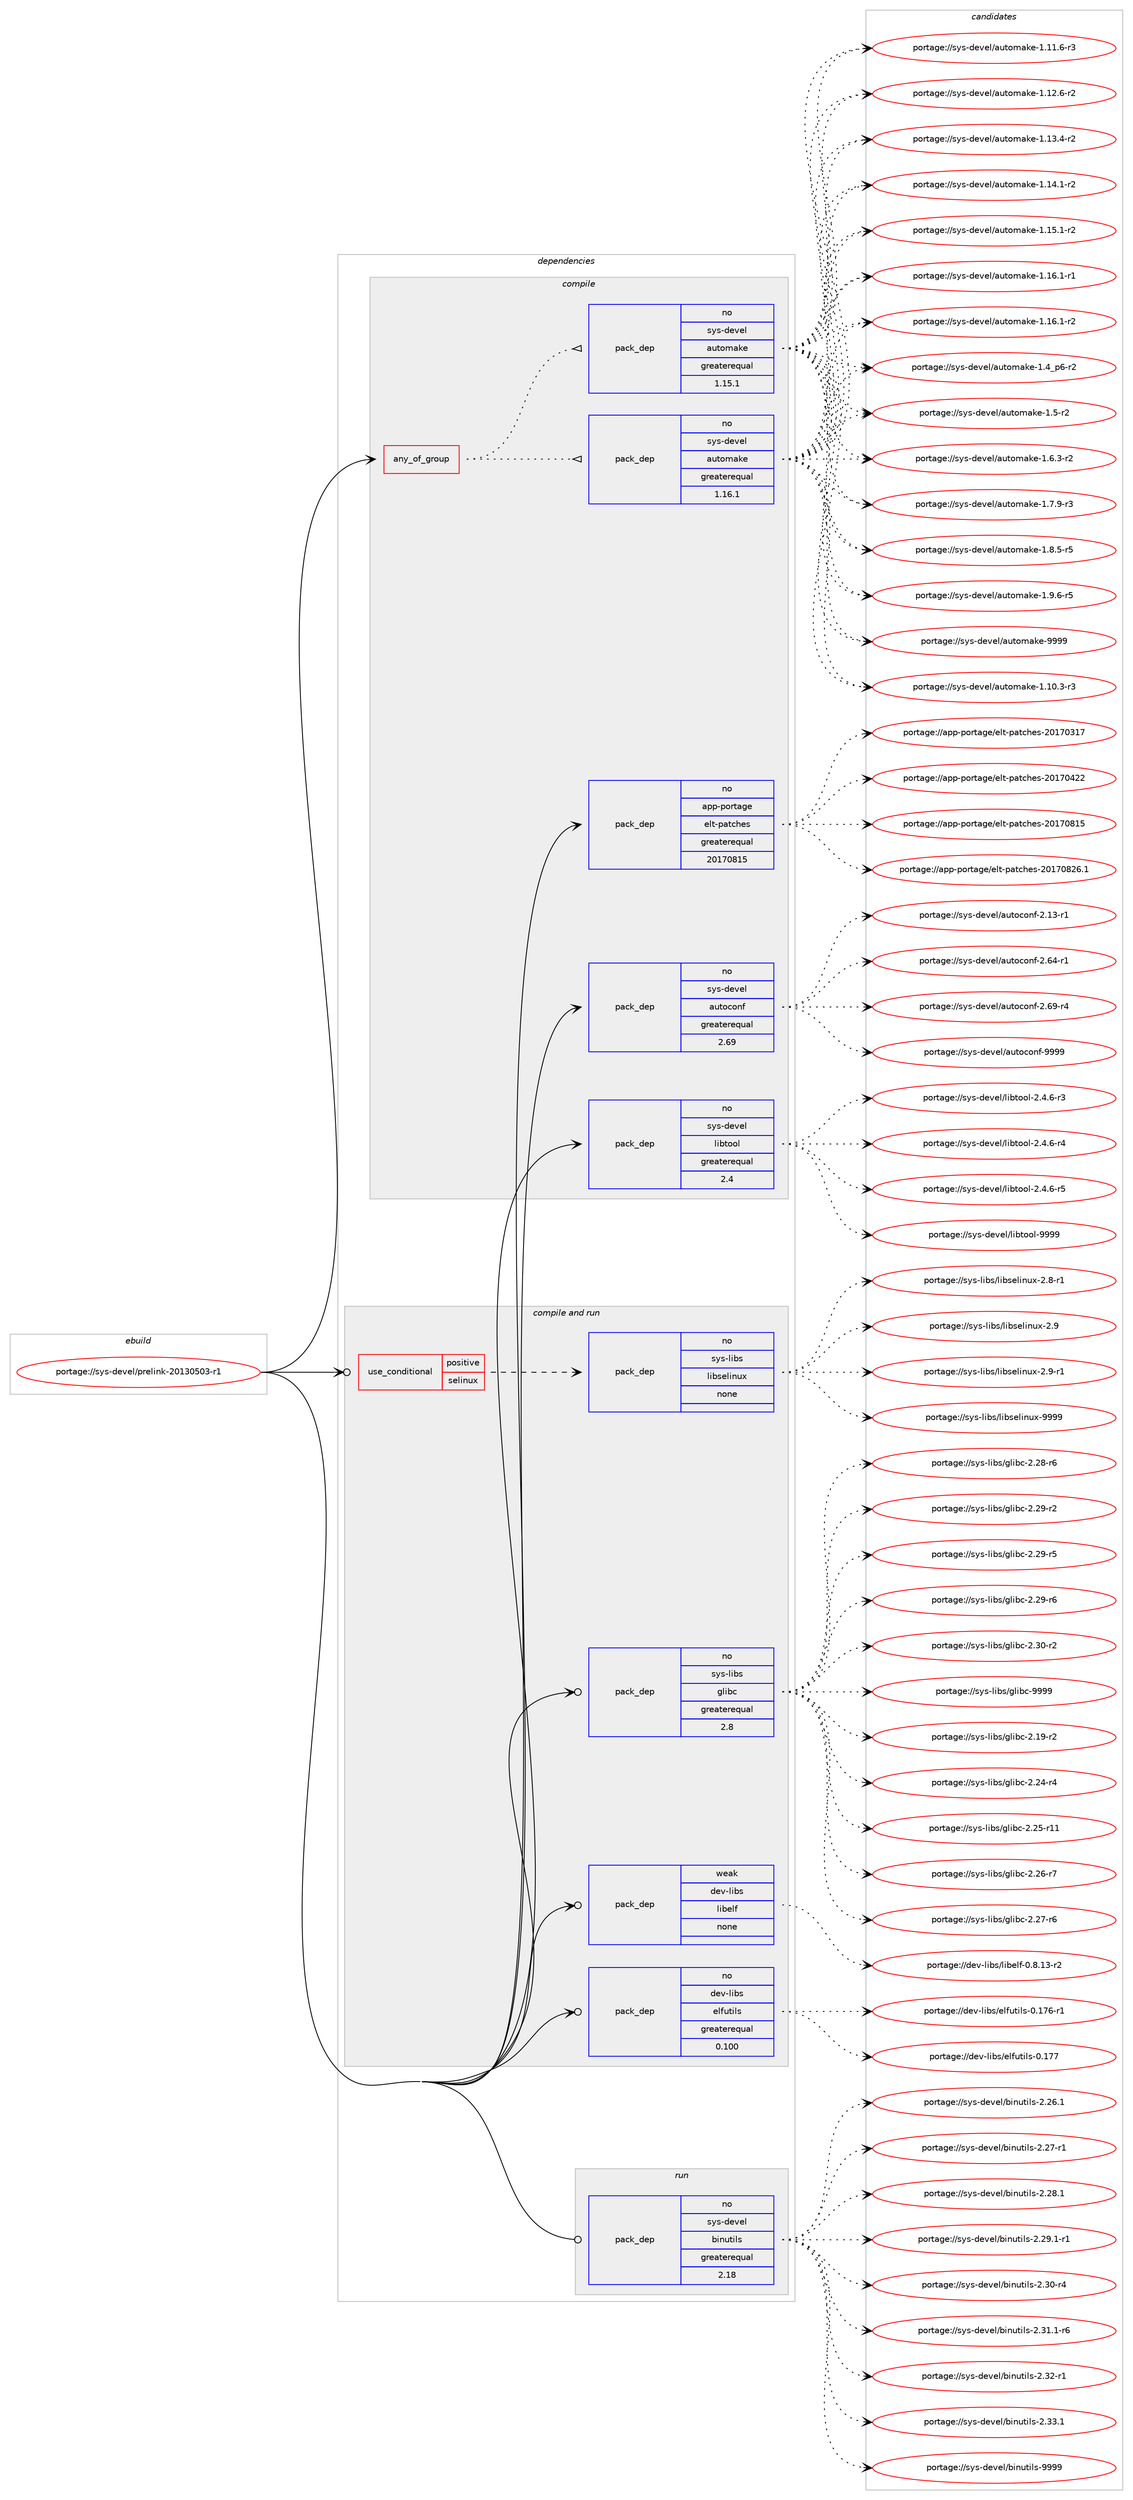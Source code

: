 digraph prolog {

# *************
# Graph options
# *************

newrank=true;
concentrate=true;
compound=true;
graph [rankdir=LR,fontname=Helvetica,fontsize=10,ranksep=1.5];#, ranksep=2.5, nodesep=0.2];
edge  [arrowhead=vee];
node  [fontname=Helvetica,fontsize=10];

# **********
# The ebuild
# **********

subgraph cluster_leftcol {
color=gray;
rank=same;
label=<<i>ebuild</i>>;
id [label="portage://sys-devel/prelink-20130503-r1", color=red, width=4, href="../sys-devel/prelink-20130503-r1.svg"];
}

# ****************
# The dependencies
# ****************

subgraph cluster_midcol {
color=gray;
label=<<i>dependencies</i>>;
subgraph cluster_compile {
fillcolor="#eeeeee";
style=filled;
label=<<i>compile</i>>;
subgraph any6852 {
dependency424124 [label=<<TABLE BORDER="0" CELLBORDER="1" CELLSPACING="0" CELLPADDING="4"><TR><TD CELLPADDING="10">any_of_group</TD></TR></TABLE>>, shape=none, color=red];subgraph pack314364 {
dependency424125 [label=<<TABLE BORDER="0" CELLBORDER="1" CELLSPACING="0" CELLPADDING="4" WIDTH="220"><TR><TD ROWSPAN="6" CELLPADDING="30">pack_dep</TD></TR><TR><TD WIDTH="110">no</TD></TR><TR><TD>sys-devel</TD></TR><TR><TD>automake</TD></TR><TR><TD>greaterequal</TD></TR><TR><TD>1.16.1</TD></TR></TABLE>>, shape=none, color=blue];
}
dependency424124:e -> dependency424125:w [weight=20,style="dotted",arrowhead="oinv"];
subgraph pack314365 {
dependency424126 [label=<<TABLE BORDER="0" CELLBORDER="1" CELLSPACING="0" CELLPADDING="4" WIDTH="220"><TR><TD ROWSPAN="6" CELLPADDING="30">pack_dep</TD></TR><TR><TD WIDTH="110">no</TD></TR><TR><TD>sys-devel</TD></TR><TR><TD>automake</TD></TR><TR><TD>greaterequal</TD></TR><TR><TD>1.15.1</TD></TR></TABLE>>, shape=none, color=blue];
}
dependency424124:e -> dependency424126:w [weight=20,style="dotted",arrowhead="oinv"];
}
id:e -> dependency424124:w [weight=20,style="solid",arrowhead="vee"];
subgraph pack314366 {
dependency424127 [label=<<TABLE BORDER="0" CELLBORDER="1" CELLSPACING="0" CELLPADDING="4" WIDTH="220"><TR><TD ROWSPAN="6" CELLPADDING="30">pack_dep</TD></TR><TR><TD WIDTH="110">no</TD></TR><TR><TD>app-portage</TD></TR><TR><TD>elt-patches</TD></TR><TR><TD>greaterequal</TD></TR><TR><TD>20170815</TD></TR></TABLE>>, shape=none, color=blue];
}
id:e -> dependency424127:w [weight=20,style="solid",arrowhead="vee"];
subgraph pack314367 {
dependency424128 [label=<<TABLE BORDER="0" CELLBORDER="1" CELLSPACING="0" CELLPADDING="4" WIDTH="220"><TR><TD ROWSPAN="6" CELLPADDING="30">pack_dep</TD></TR><TR><TD WIDTH="110">no</TD></TR><TR><TD>sys-devel</TD></TR><TR><TD>autoconf</TD></TR><TR><TD>greaterequal</TD></TR><TR><TD>2.69</TD></TR></TABLE>>, shape=none, color=blue];
}
id:e -> dependency424128:w [weight=20,style="solid",arrowhead="vee"];
subgraph pack314368 {
dependency424129 [label=<<TABLE BORDER="0" CELLBORDER="1" CELLSPACING="0" CELLPADDING="4" WIDTH="220"><TR><TD ROWSPAN="6" CELLPADDING="30">pack_dep</TD></TR><TR><TD WIDTH="110">no</TD></TR><TR><TD>sys-devel</TD></TR><TR><TD>libtool</TD></TR><TR><TD>greaterequal</TD></TR><TR><TD>2.4</TD></TR></TABLE>>, shape=none, color=blue];
}
id:e -> dependency424129:w [weight=20,style="solid",arrowhead="vee"];
}
subgraph cluster_compileandrun {
fillcolor="#eeeeee";
style=filled;
label=<<i>compile and run</i>>;
subgraph cond102673 {
dependency424130 [label=<<TABLE BORDER="0" CELLBORDER="1" CELLSPACING="0" CELLPADDING="4"><TR><TD ROWSPAN="3" CELLPADDING="10">use_conditional</TD></TR><TR><TD>positive</TD></TR><TR><TD>selinux</TD></TR></TABLE>>, shape=none, color=red];
subgraph pack314369 {
dependency424131 [label=<<TABLE BORDER="0" CELLBORDER="1" CELLSPACING="0" CELLPADDING="4" WIDTH="220"><TR><TD ROWSPAN="6" CELLPADDING="30">pack_dep</TD></TR><TR><TD WIDTH="110">no</TD></TR><TR><TD>sys-libs</TD></TR><TR><TD>libselinux</TD></TR><TR><TD>none</TD></TR><TR><TD></TD></TR></TABLE>>, shape=none, color=blue];
}
dependency424130:e -> dependency424131:w [weight=20,style="dashed",arrowhead="vee"];
}
id:e -> dependency424130:w [weight=20,style="solid",arrowhead="odotvee"];
subgraph pack314370 {
dependency424132 [label=<<TABLE BORDER="0" CELLBORDER="1" CELLSPACING="0" CELLPADDING="4" WIDTH="220"><TR><TD ROWSPAN="6" CELLPADDING="30">pack_dep</TD></TR><TR><TD WIDTH="110">no</TD></TR><TR><TD>dev-libs</TD></TR><TR><TD>elfutils</TD></TR><TR><TD>greaterequal</TD></TR><TR><TD>0.100</TD></TR></TABLE>>, shape=none, color=blue];
}
id:e -> dependency424132:w [weight=20,style="solid",arrowhead="odotvee"];
subgraph pack314371 {
dependency424133 [label=<<TABLE BORDER="0" CELLBORDER="1" CELLSPACING="0" CELLPADDING="4" WIDTH="220"><TR><TD ROWSPAN="6" CELLPADDING="30">pack_dep</TD></TR><TR><TD WIDTH="110">no</TD></TR><TR><TD>sys-libs</TD></TR><TR><TD>glibc</TD></TR><TR><TD>greaterequal</TD></TR><TR><TD>2.8</TD></TR></TABLE>>, shape=none, color=blue];
}
id:e -> dependency424133:w [weight=20,style="solid",arrowhead="odotvee"];
subgraph pack314372 {
dependency424134 [label=<<TABLE BORDER="0" CELLBORDER="1" CELLSPACING="0" CELLPADDING="4" WIDTH="220"><TR><TD ROWSPAN="6" CELLPADDING="30">pack_dep</TD></TR><TR><TD WIDTH="110">weak</TD></TR><TR><TD>dev-libs</TD></TR><TR><TD>libelf</TD></TR><TR><TD>none</TD></TR><TR><TD></TD></TR></TABLE>>, shape=none, color=blue];
}
id:e -> dependency424134:w [weight=20,style="solid",arrowhead="odotvee"];
}
subgraph cluster_run {
fillcolor="#eeeeee";
style=filled;
label=<<i>run</i>>;
subgraph pack314373 {
dependency424135 [label=<<TABLE BORDER="0" CELLBORDER="1" CELLSPACING="0" CELLPADDING="4" WIDTH="220"><TR><TD ROWSPAN="6" CELLPADDING="30">pack_dep</TD></TR><TR><TD WIDTH="110">no</TD></TR><TR><TD>sys-devel</TD></TR><TR><TD>binutils</TD></TR><TR><TD>greaterequal</TD></TR><TR><TD>2.18</TD></TR></TABLE>>, shape=none, color=blue];
}
id:e -> dependency424135:w [weight=20,style="solid",arrowhead="odot"];
}
}

# **************
# The candidates
# **************

subgraph cluster_choices {
rank=same;
color=gray;
label=<<i>candidates</i>>;

subgraph choice314364 {
color=black;
nodesep=1;
choiceportage11512111545100101118101108479711711611110997107101454946494846514511451 [label="portage://sys-devel/automake-1.10.3-r3", color=red, width=4,href="../sys-devel/automake-1.10.3-r3.svg"];
choiceportage11512111545100101118101108479711711611110997107101454946494946544511451 [label="portage://sys-devel/automake-1.11.6-r3", color=red, width=4,href="../sys-devel/automake-1.11.6-r3.svg"];
choiceportage11512111545100101118101108479711711611110997107101454946495046544511450 [label="portage://sys-devel/automake-1.12.6-r2", color=red, width=4,href="../sys-devel/automake-1.12.6-r2.svg"];
choiceportage11512111545100101118101108479711711611110997107101454946495146524511450 [label="portage://sys-devel/automake-1.13.4-r2", color=red, width=4,href="../sys-devel/automake-1.13.4-r2.svg"];
choiceportage11512111545100101118101108479711711611110997107101454946495246494511450 [label="portage://sys-devel/automake-1.14.1-r2", color=red, width=4,href="../sys-devel/automake-1.14.1-r2.svg"];
choiceportage11512111545100101118101108479711711611110997107101454946495346494511450 [label="portage://sys-devel/automake-1.15.1-r2", color=red, width=4,href="../sys-devel/automake-1.15.1-r2.svg"];
choiceportage11512111545100101118101108479711711611110997107101454946495446494511449 [label="portage://sys-devel/automake-1.16.1-r1", color=red, width=4,href="../sys-devel/automake-1.16.1-r1.svg"];
choiceportage11512111545100101118101108479711711611110997107101454946495446494511450 [label="portage://sys-devel/automake-1.16.1-r2", color=red, width=4,href="../sys-devel/automake-1.16.1-r2.svg"];
choiceportage115121115451001011181011084797117116111109971071014549465295112544511450 [label="portage://sys-devel/automake-1.4_p6-r2", color=red, width=4,href="../sys-devel/automake-1.4_p6-r2.svg"];
choiceportage11512111545100101118101108479711711611110997107101454946534511450 [label="portage://sys-devel/automake-1.5-r2", color=red, width=4,href="../sys-devel/automake-1.5-r2.svg"];
choiceportage115121115451001011181011084797117116111109971071014549465446514511450 [label="portage://sys-devel/automake-1.6.3-r2", color=red, width=4,href="../sys-devel/automake-1.6.3-r2.svg"];
choiceportage115121115451001011181011084797117116111109971071014549465546574511451 [label="portage://sys-devel/automake-1.7.9-r3", color=red, width=4,href="../sys-devel/automake-1.7.9-r3.svg"];
choiceportage115121115451001011181011084797117116111109971071014549465646534511453 [label="portage://sys-devel/automake-1.8.5-r5", color=red, width=4,href="../sys-devel/automake-1.8.5-r5.svg"];
choiceportage115121115451001011181011084797117116111109971071014549465746544511453 [label="portage://sys-devel/automake-1.9.6-r5", color=red, width=4,href="../sys-devel/automake-1.9.6-r5.svg"];
choiceportage115121115451001011181011084797117116111109971071014557575757 [label="portage://sys-devel/automake-9999", color=red, width=4,href="../sys-devel/automake-9999.svg"];
dependency424125:e -> choiceportage11512111545100101118101108479711711611110997107101454946494846514511451:w [style=dotted,weight="100"];
dependency424125:e -> choiceportage11512111545100101118101108479711711611110997107101454946494946544511451:w [style=dotted,weight="100"];
dependency424125:e -> choiceportage11512111545100101118101108479711711611110997107101454946495046544511450:w [style=dotted,weight="100"];
dependency424125:e -> choiceportage11512111545100101118101108479711711611110997107101454946495146524511450:w [style=dotted,weight="100"];
dependency424125:e -> choiceportage11512111545100101118101108479711711611110997107101454946495246494511450:w [style=dotted,weight="100"];
dependency424125:e -> choiceportage11512111545100101118101108479711711611110997107101454946495346494511450:w [style=dotted,weight="100"];
dependency424125:e -> choiceportage11512111545100101118101108479711711611110997107101454946495446494511449:w [style=dotted,weight="100"];
dependency424125:e -> choiceportage11512111545100101118101108479711711611110997107101454946495446494511450:w [style=dotted,weight="100"];
dependency424125:e -> choiceportage115121115451001011181011084797117116111109971071014549465295112544511450:w [style=dotted,weight="100"];
dependency424125:e -> choiceportage11512111545100101118101108479711711611110997107101454946534511450:w [style=dotted,weight="100"];
dependency424125:e -> choiceportage115121115451001011181011084797117116111109971071014549465446514511450:w [style=dotted,weight="100"];
dependency424125:e -> choiceportage115121115451001011181011084797117116111109971071014549465546574511451:w [style=dotted,weight="100"];
dependency424125:e -> choiceportage115121115451001011181011084797117116111109971071014549465646534511453:w [style=dotted,weight="100"];
dependency424125:e -> choiceportage115121115451001011181011084797117116111109971071014549465746544511453:w [style=dotted,weight="100"];
dependency424125:e -> choiceportage115121115451001011181011084797117116111109971071014557575757:w [style=dotted,weight="100"];
}
subgraph choice314365 {
color=black;
nodesep=1;
choiceportage11512111545100101118101108479711711611110997107101454946494846514511451 [label="portage://sys-devel/automake-1.10.3-r3", color=red, width=4,href="../sys-devel/automake-1.10.3-r3.svg"];
choiceportage11512111545100101118101108479711711611110997107101454946494946544511451 [label="portage://sys-devel/automake-1.11.6-r3", color=red, width=4,href="../sys-devel/automake-1.11.6-r3.svg"];
choiceportage11512111545100101118101108479711711611110997107101454946495046544511450 [label="portage://sys-devel/automake-1.12.6-r2", color=red, width=4,href="../sys-devel/automake-1.12.6-r2.svg"];
choiceportage11512111545100101118101108479711711611110997107101454946495146524511450 [label="portage://sys-devel/automake-1.13.4-r2", color=red, width=4,href="../sys-devel/automake-1.13.4-r2.svg"];
choiceportage11512111545100101118101108479711711611110997107101454946495246494511450 [label="portage://sys-devel/automake-1.14.1-r2", color=red, width=4,href="../sys-devel/automake-1.14.1-r2.svg"];
choiceportage11512111545100101118101108479711711611110997107101454946495346494511450 [label="portage://sys-devel/automake-1.15.1-r2", color=red, width=4,href="../sys-devel/automake-1.15.1-r2.svg"];
choiceportage11512111545100101118101108479711711611110997107101454946495446494511449 [label="portage://sys-devel/automake-1.16.1-r1", color=red, width=4,href="../sys-devel/automake-1.16.1-r1.svg"];
choiceportage11512111545100101118101108479711711611110997107101454946495446494511450 [label="portage://sys-devel/automake-1.16.1-r2", color=red, width=4,href="../sys-devel/automake-1.16.1-r2.svg"];
choiceportage115121115451001011181011084797117116111109971071014549465295112544511450 [label="portage://sys-devel/automake-1.4_p6-r2", color=red, width=4,href="../sys-devel/automake-1.4_p6-r2.svg"];
choiceportage11512111545100101118101108479711711611110997107101454946534511450 [label="portage://sys-devel/automake-1.5-r2", color=red, width=4,href="../sys-devel/automake-1.5-r2.svg"];
choiceportage115121115451001011181011084797117116111109971071014549465446514511450 [label="portage://sys-devel/automake-1.6.3-r2", color=red, width=4,href="../sys-devel/automake-1.6.3-r2.svg"];
choiceportage115121115451001011181011084797117116111109971071014549465546574511451 [label="portage://sys-devel/automake-1.7.9-r3", color=red, width=4,href="../sys-devel/automake-1.7.9-r3.svg"];
choiceportage115121115451001011181011084797117116111109971071014549465646534511453 [label="portage://sys-devel/automake-1.8.5-r5", color=red, width=4,href="../sys-devel/automake-1.8.5-r5.svg"];
choiceportage115121115451001011181011084797117116111109971071014549465746544511453 [label="portage://sys-devel/automake-1.9.6-r5", color=red, width=4,href="../sys-devel/automake-1.9.6-r5.svg"];
choiceportage115121115451001011181011084797117116111109971071014557575757 [label="portage://sys-devel/automake-9999", color=red, width=4,href="../sys-devel/automake-9999.svg"];
dependency424126:e -> choiceportage11512111545100101118101108479711711611110997107101454946494846514511451:w [style=dotted,weight="100"];
dependency424126:e -> choiceportage11512111545100101118101108479711711611110997107101454946494946544511451:w [style=dotted,weight="100"];
dependency424126:e -> choiceportage11512111545100101118101108479711711611110997107101454946495046544511450:w [style=dotted,weight="100"];
dependency424126:e -> choiceportage11512111545100101118101108479711711611110997107101454946495146524511450:w [style=dotted,weight="100"];
dependency424126:e -> choiceportage11512111545100101118101108479711711611110997107101454946495246494511450:w [style=dotted,weight="100"];
dependency424126:e -> choiceportage11512111545100101118101108479711711611110997107101454946495346494511450:w [style=dotted,weight="100"];
dependency424126:e -> choiceportage11512111545100101118101108479711711611110997107101454946495446494511449:w [style=dotted,weight="100"];
dependency424126:e -> choiceportage11512111545100101118101108479711711611110997107101454946495446494511450:w [style=dotted,weight="100"];
dependency424126:e -> choiceportage115121115451001011181011084797117116111109971071014549465295112544511450:w [style=dotted,weight="100"];
dependency424126:e -> choiceportage11512111545100101118101108479711711611110997107101454946534511450:w [style=dotted,weight="100"];
dependency424126:e -> choiceportage115121115451001011181011084797117116111109971071014549465446514511450:w [style=dotted,weight="100"];
dependency424126:e -> choiceportage115121115451001011181011084797117116111109971071014549465546574511451:w [style=dotted,weight="100"];
dependency424126:e -> choiceportage115121115451001011181011084797117116111109971071014549465646534511453:w [style=dotted,weight="100"];
dependency424126:e -> choiceportage115121115451001011181011084797117116111109971071014549465746544511453:w [style=dotted,weight="100"];
dependency424126:e -> choiceportage115121115451001011181011084797117116111109971071014557575757:w [style=dotted,weight="100"];
}
subgraph choice314366 {
color=black;
nodesep=1;
choiceportage97112112451121111141169710310147101108116451129711699104101115455048495548514955 [label="portage://app-portage/elt-patches-20170317", color=red, width=4,href="../app-portage/elt-patches-20170317.svg"];
choiceportage97112112451121111141169710310147101108116451129711699104101115455048495548525050 [label="portage://app-portage/elt-patches-20170422", color=red, width=4,href="../app-portage/elt-patches-20170422.svg"];
choiceportage97112112451121111141169710310147101108116451129711699104101115455048495548564953 [label="portage://app-portage/elt-patches-20170815", color=red, width=4,href="../app-portage/elt-patches-20170815.svg"];
choiceportage971121124511211111411697103101471011081164511297116991041011154550484955485650544649 [label="portage://app-portage/elt-patches-20170826.1", color=red, width=4,href="../app-portage/elt-patches-20170826.1.svg"];
dependency424127:e -> choiceportage97112112451121111141169710310147101108116451129711699104101115455048495548514955:w [style=dotted,weight="100"];
dependency424127:e -> choiceportage97112112451121111141169710310147101108116451129711699104101115455048495548525050:w [style=dotted,weight="100"];
dependency424127:e -> choiceportage97112112451121111141169710310147101108116451129711699104101115455048495548564953:w [style=dotted,weight="100"];
dependency424127:e -> choiceportage971121124511211111411697103101471011081164511297116991041011154550484955485650544649:w [style=dotted,weight="100"];
}
subgraph choice314367 {
color=black;
nodesep=1;
choiceportage1151211154510010111810110847971171161119911111010245504649514511449 [label="portage://sys-devel/autoconf-2.13-r1", color=red, width=4,href="../sys-devel/autoconf-2.13-r1.svg"];
choiceportage1151211154510010111810110847971171161119911111010245504654524511449 [label="portage://sys-devel/autoconf-2.64-r1", color=red, width=4,href="../sys-devel/autoconf-2.64-r1.svg"];
choiceportage1151211154510010111810110847971171161119911111010245504654574511452 [label="portage://sys-devel/autoconf-2.69-r4", color=red, width=4,href="../sys-devel/autoconf-2.69-r4.svg"];
choiceportage115121115451001011181011084797117116111991111101024557575757 [label="portage://sys-devel/autoconf-9999", color=red, width=4,href="../sys-devel/autoconf-9999.svg"];
dependency424128:e -> choiceportage1151211154510010111810110847971171161119911111010245504649514511449:w [style=dotted,weight="100"];
dependency424128:e -> choiceportage1151211154510010111810110847971171161119911111010245504654524511449:w [style=dotted,weight="100"];
dependency424128:e -> choiceportage1151211154510010111810110847971171161119911111010245504654574511452:w [style=dotted,weight="100"];
dependency424128:e -> choiceportage115121115451001011181011084797117116111991111101024557575757:w [style=dotted,weight="100"];
}
subgraph choice314368 {
color=black;
nodesep=1;
choiceportage1151211154510010111810110847108105981161111111084550465246544511451 [label="portage://sys-devel/libtool-2.4.6-r3", color=red, width=4,href="../sys-devel/libtool-2.4.6-r3.svg"];
choiceportage1151211154510010111810110847108105981161111111084550465246544511452 [label="portage://sys-devel/libtool-2.4.6-r4", color=red, width=4,href="../sys-devel/libtool-2.4.6-r4.svg"];
choiceportage1151211154510010111810110847108105981161111111084550465246544511453 [label="portage://sys-devel/libtool-2.4.6-r5", color=red, width=4,href="../sys-devel/libtool-2.4.6-r5.svg"];
choiceportage1151211154510010111810110847108105981161111111084557575757 [label="portage://sys-devel/libtool-9999", color=red, width=4,href="../sys-devel/libtool-9999.svg"];
dependency424129:e -> choiceportage1151211154510010111810110847108105981161111111084550465246544511451:w [style=dotted,weight="100"];
dependency424129:e -> choiceportage1151211154510010111810110847108105981161111111084550465246544511452:w [style=dotted,weight="100"];
dependency424129:e -> choiceportage1151211154510010111810110847108105981161111111084550465246544511453:w [style=dotted,weight="100"];
dependency424129:e -> choiceportage1151211154510010111810110847108105981161111111084557575757:w [style=dotted,weight="100"];
}
subgraph choice314369 {
color=black;
nodesep=1;
choiceportage11512111545108105981154710810598115101108105110117120455046564511449 [label="portage://sys-libs/libselinux-2.8-r1", color=red, width=4,href="../sys-libs/libselinux-2.8-r1.svg"];
choiceportage1151211154510810598115471081059811510110810511011712045504657 [label="portage://sys-libs/libselinux-2.9", color=red, width=4,href="../sys-libs/libselinux-2.9.svg"];
choiceportage11512111545108105981154710810598115101108105110117120455046574511449 [label="portage://sys-libs/libselinux-2.9-r1", color=red, width=4,href="../sys-libs/libselinux-2.9-r1.svg"];
choiceportage115121115451081059811547108105981151011081051101171204557575757 [label="portage://sys-libs/libselinux-9999", color=red, width=4,href="../sys-libs/libselinux-9999.svg"];
dependency424131:e -> choiceportage11512111545108105981154710810598115101108105110117120455046564511449:w [style=dotted,weight="100"];
dependency424131:e -> choiceportage1151211154510810598115471081059811510110810511011712045504657:w [style=dotted,weight="100"];
dependency424131:e -> choiceportage11512111545108105981154710810598115101108105110117120455046574511449:w [style=dotted,weight="100"];
dependency424131:e -> choiceportage115121115451081059811547108105981151011081051101171204557575757:w [style=dotted,weight="100"];
}
subgraph choice314370 {
color=black;
nodesep=1;
choiceportage1001011184510810598115471011081021171161051081154548464955544511449 [label="portage://dev-libs/elfutils-0.176-r1", color=red, width=4,href="../dev-libs/elfutils-0.176-r1.svg"];
choiceportage100101118451081059811547101108102117116105108115454846495555 [label="portage://dev-libs/elfutils-0.177", color=red, width=4,href="../dev-libs/elfutils-0.177.svg"];
dependency424132:e -> choiceportage1001011184510810598115471011081021171161051081154548464955544511449:w [style=dotted,weight="100"];
dependency424132:e -> choiceportage100101118451081059811547101108102117116105108115454846495555:w [style=dotted,weight="100"];
}
subgraph choice314371 {
color=black;
nodesep=1;
choiceportage115121115451081059811547103108105989945504649574511450 [label="portage://sys-libs/glibc-2.19-r2", color=red, width=4,href="../sys-libs/glibc-2.19-r2.svg"];
choiceportage115121115451081059811547103108105989945504650524511452 [label="portage://sys-libs/glibc-2.24-r4", color=red, width=4,href="../sys-libs/glibc-2.24-r4.svg"];
choiceportage11512111545108105981154710310810598994550465053451144949 [label="portage://sys-libs/glibc-2.25-r11", color=red, width=4,href="../sys-libs/glibc-2.25-r11.svg"];
choiceportage115121115451081059811547103108105989945504650544511455 [label="portage://sys-libs/glibc-2.26-r7", color=red, width=4,href="../sys-libs/glibc-2.26-r7.svg"];
choiceportage115121115451081059811547103108105989945504650554511454 [label="portage://sys-libs/glibc-2.27-r6", color=red, width=4,href="../sys-libs/glibc-2.27-r6.svg"];
choiceportage115121115451081059811547103108105989945504650564511454 [label="portage://sys-libs/glibc-2.28-r6", color=red, width=4,href="../sys-libs/glibc-2.28-r6.svg"];
choiceportage115121115451081059811547103108105989945504650574511450 [label="portage://sys-libs/glibc-2.29-r2", color=red, width=4,href="../sys-libs/glibc-2.29-r2.svg"];
choiceportage115121115451081059811547103108105989945504650574511453 [label="portage://sys-libs/glibc-2.29-r5", color=red, width=4,href="../sys-libs/glibc-2.29-r5.svg"];
choiceportage115121115451081059811547103108105989945504650574511454 [label="portage://sys-libs/glibc-2.29-r6", color=red, width=4,href="../sys-libs/glibc-2.29-r6.svg"];
choiceportage115121115451081059811547103108105989945504651484511450 [label="portage://sys-libs/glibc-2.30-r2", color=red, width=4,href="../sys-libs/glibc-2.30-r2.svg"];
choiceportage11512111545108105981154710310810598994557575757 [label="portage://sys-libs/glibc-9999", color=red, width=4,href="../sys-libs/glibc-9999.svg"];
dependency424133:e -> choiceportage115121115451081059811547103108105989945504649574511450:w [style=dotted,weight="100"];
dependency424133:e -> choiceportage115121115451081059811547103108105989945504650524511452:w [style=dotted,weight="100"];
dependency424133:e -> choiceportage11512111545108105981154710310810598994550465053451144949:w [style=dotted,weight="100"];
dependency424133:e -> choiceportage115121115451081059811547103108105989945504650544511455:w [style=dotted,weight="100"];
dependency424133:e -> choiceportage115121115451081059811547103108105989945504650554511454:w [style=dotted,weight="100"];
dependency424133:e -> choiceportage115121115451081059811547103108105989945504650564511454:w [style=dotted,weight="100"];
dependency424133:e -> choiceportage115121115451081059811547103108105989945504650574511450:w [style=dotted,weight="100"];
dependency424133:e -> choiceportage115121115451081059811547103108105989945504650574511453:w [style=dotted,weight="100"];
dependency424133:e -> choiceportage115121115451081059811547103108105989945504650574511454:w [style=dotted,weight="100"];
dependency424133:e -> choiceportage115121115451081059811547103108105989945504651484511450:w [style=dotted,weight="100"];
dependency424133:e -> choiceportage11512111545108105981154710310810598994557575757:w [style=dotted,weight="100"];
}
subgraph choice314372 {
color=black;
nodesep=1;
choiceportage10010111845108105981154710810598101108102454846564649514511450 [label="portage://dev-libs/libelf-0.8.13-r2", color=red, width=4,href="../dev-libs/libelf-0.8.13-r2.svg"];
dependency424134:e -> choiceportage10010111845108105981154710810598101108102454846564649514511450:w [style=dotted,weight="100"];
}
subgraph choice314373 {
color=black;
nodesep=1;
choiceportage11512111545100101118101108479810511011711610510811545504650544649 [label="portage://sys-devel/binutils-2.26.1", color=red, width=4,href="../sys-devel/binutils-2.26.1.svg"];
choiceportage11512111545100101118101108479810511011711610510811545504650554511449 [label="portage://sys-devel/binutils-2.27-r1", color=red, width=4,href="../sys-devel/binutils-2.27-r1.svg"];
choiceportage11512111545100101118101108479810511011711610510811545504650564649 [label="portage://sys-devel/binutils-2.28.1", color=red, width=4,href="../sys-devel/binutils-2.28.1.svg"];
choiceportage115121115451001011181011084798105110117116105108115455046505746494511449 [label="portage://sys-devel/binutils-2.29.1-r1", color=red, width=4,href="../sys-devel/binutils-2.29.1-r1.svg"];
choiceportage11512111545100101118101108479810511011711610510811545504651484511452 [label="portage://sys-devel/binutils-2.30-r4", color=red, width=4,href="../sys-devel/binutils-2.30-r4.svg"];
choiceportage115121115451001011181011084798105110117116105108115455046514946494511454 [label="portage://sys-devel/binutils-2.31.1-r6", color=red, width=4,href="../sys-devel/binutils-2.31.1-r6.svg"];
choiceportage11512111545100101118101108479810511011711610510811545504651504511449 [label="portage://sys-devel/binutils-2.32-r1", color=red, width=4,href="../sys-devel/binutils-2.32-r1.svg"];
choiceportage11512111545100101118101108479810511011711610510811545504651514649 [label="portage://sys-devel/binutils-2.33.1", color=red, width=4,href="../sys-devel/binutils-2.33.1.svg"];
choiceportage1151211154510010111810110847981051101171161051081154557575757 [label="portage://sys-devel/binutils-9999", color=red, width=4,href="../sys-devel/binutils-9999.svg"];
dependency424135:e -> choiceportage11512111545100101118101108479810511011711610510811545504650544649:w [style=dotted,weight="100"];
dependency424135:e -> choiceportage11512111545100101118101108479810511011711610510811545504650554511449:w [style=dotted,weight="100"];
dependency424135:e -> choiceportage11512111545100101118101108479810511011711610510811545504650564649:w [style=dotted,weight="100"];
dependency424135:e -> choiceportage115121115451001011181011084798105110117116105108115455046505746494511449:w [style=dotted,weight="100"];
dependency424135:e -> choiceportage11512111545100101118101108479810511011711610510811545504651484511452:w [style=dotted,weight="100"];
dependency424135:e -> choiceportage115121115451001011181011084798105110117116105108115455046514946494511454:w [style=dotted,weight="100"];
dependency424135:e -> choiceportage11512111545100101118101108479810511011711610510811545504651504511449:w [style=dotted,weight="100"];
dependency424135:e -> choiceportage11512111545100101118101108479810511011711610510811545504651514649:w [style=dotted,weight="100"];
dependency424135:e -> choiceportage1151211154510010111810110847981051101171161051081154557575757:w [style=dotted,weight="100"];
}
}

}
